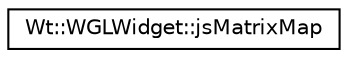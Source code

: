 digraph "Graphical Class Hierarchy"
{
 // LATEX_PDF_SIZE
  edge [fontname="Helvetica",fontsize="10",labelfontname="Helvetica",labelfontsize="10"];
  node [fontname="Helvetica",fontsize="10",shape=record];
  rankdir="LR";
  Node0 [label="Wt::WGLWidget::jsMatrixMap",height=0.2,width=0.4,color="black", fillcolor="white", style="filled",URL="$structWt_1_1WGLWidget_1_1jsMatrixMap.html",tooltip=" "];
}
